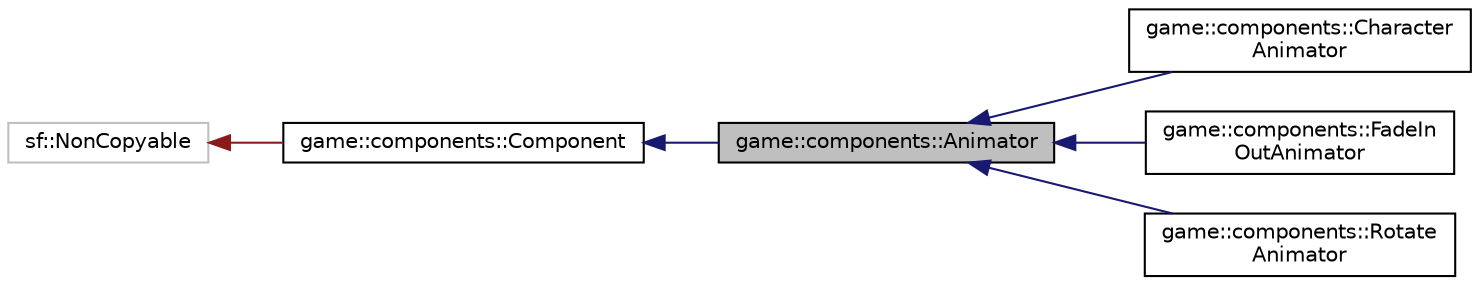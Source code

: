 digraph "game::components::Animator"
{
 // LATEX_PDF_SIZE
  edge [fontname="Helvetica",fontsize="10",labelfontname="Helvetica",labelfontsize="10"];
  node [fontname="Helvetica",fontsize="10",shape=record];
  rankdir="LR";
  Node1 [label="game::components::Animator",height=0.2,width=0.4,color="black", fillcolor="grey75", style="filled", fontcolor="black",tooltip="base class of all the animator components"];
  Node2 -> Node1 [dir="back",color="midnightblue",fontsize="10",style="solid",fontname="Helvetica"];
  Node2 [label="game::components::Component",height=0.2,width=0.4,color="black", fillcolor="white", style="filled",URL="$classgame_1_1components_1_1Component.html",tooltip="base class for all components"];
  Node3 -> Node2 [dir="back",color="firebrick4",fontsize="10",style="solid",fontname="Helvetica"];
  Node3 [label="sf::NonCopyable",height=0.2,width=0.4,color="grey75", fillcolor="white", style="filled",tooltip=" "];
  Node1 -> Node4 [dir="back",color="midnightblue",fontsize="10",style="solid",fontname="Helvetica"];
  Node4 [label="game::components::Character\lAnimator",height=0.2,width=0.4,color="black", fillcolor="white", style="filled",URL="$classgame_1_1components_1_1CharacterAnimator.html",tooltip="animator for in-game characters"];
  Node1 -> Node5 [dir="back",color="midnightblue",fontsize="10",style="solid",fontname="Helvetica"];
  Node5 [label="game::components::FadeIn\lOutAnimator",height=0.2,width=0.4,color="black", fillcolor="white", style="filled",URL="$classgame_1_1components_1_1FadeInOutAnimator.html",tooltip="a simple animator that makes an element or a group of elements fade in and fade out in a given durati..."];
  Node1 -> Node6 [dir="back",color="midnightblue",fontsize="10",style="solid",fontname="Helvetica"];
  Node6 [label="game::components::Rotate\lAnimator",height=0.2,width=0.4,color="black", fillcolor="white", style="filled",URL="$classgame_1_1components_1_1RotateAnimator.html",tooltip="a simple animator that makes an element or a group of elements rotate a certain angle during a given ..."];
}
